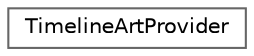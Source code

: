 digraph "Graphical Class Hierarchy"
{
 // LATEX_PDF_SIZE
  bgcolor="transparent";
  edge [fontname=Helvetica,fontsize=10,labelfontname=Helvetica,labelfontsize=10];
  node [fontname=Helvetica,fontsize=10,shape=box,height=0.2,width=0.4];
  rankdir="LR";
  Node0 [id="Node000000",label="TimelineArtProvider",height=0.2,width=0.4,color="grey40", fillcolor="white", style="filled",URL="$classTimelineArtProvider.html",tooltip=" "];
}

